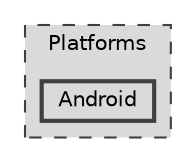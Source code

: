 digraph "Platforms/Android"
{
 // LATEX_PDF_SIZE
  bgcolor="transparent";
  edge [fontname=Helvetica,fontsize=10,labelfontname=Helvetica,labelfontsize=10];
  node [fontname=Helvetica,fontsize=10,shape=box,height=0.2,width=0.4];
  compound=true
  subgraph clusterdir_9195ec9876d1a0109e971c171bae0f6f {
    graph [ bgcolor="#dadada", pencolor="grey25", label="Platforms", fontname=Helvetica,fontsize=10 style="filled,dashed", URL="dir_9195ec9876d1a0109e971c171bae0f6f.html",tooltip=""]
  dir_06ef4e3f07a13813ee5ae3ec0e9bad35 [label="Android", fillcolor="#dadada", color="grey25", style="filled,bold", URL="dir_06ef4e3f07a13813ee5ae3ec0e9bad35.html",tooltip=""];
  }
}
